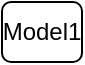 <mxfile version="24.0.5" type="github">
  <diagram name="Page-1" id="3kp3wKmhMZSMGYWY6HW4">
    <mxGraphModel dx="1322" dy="662" grid="1" gridSize="10" guides="1" tooltips="1" connect="1" arrows="1" fold="1" page="1" pageScale="1" pageWidth="1169" pageHeight="827" math="0" shadow="0">
      <root>
        <mxCell id="0" />
        <mxCell id="1" parent="0" />
        <mxCell id="tpd2Hohb_Ew1OsaD90SN-1" value="Model1" style="rounded=1;whiteSpace=wrap;html=1;" vertex="1" parent="1">
          <mxGeometry x="200" y="530" width="40" height="30" as="geometry" />
        </mxCell>
      </root>
    </mxGraphModel>
  </diagram>
</mxfile>
